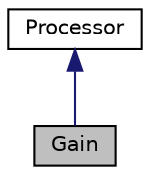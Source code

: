 digraph "Gain"
{
 // LATEX_PDF_SIZE
  edge [fontname="Helvetica",fontsize="10",labelfontname="Helvetica",labelfontsize="10"];
  node [fontname="Helvetica",fontsize="10",shape=record];
  Node1 [label="Gain",height=0.2,width=0.4,color="black", fillcolor="grey75", style="filled", fontcolor="black",tooltip="A gain class that inherits from the Processor class This class has a public constructor that calls pr..."];
  Node2 -> Node1 [dir="back",color="midnightblue",fontsize="10",style="solid",fontname="Helvetica"];
  Node2 [label="Processor",height=0.2,width=0.4,color="black", fillcolor="white", style="filled",URL="$db/d9f/classProcessor.html",tooltip="A Processor parent class This class has a public constructor that initializes the sample...."];
}
